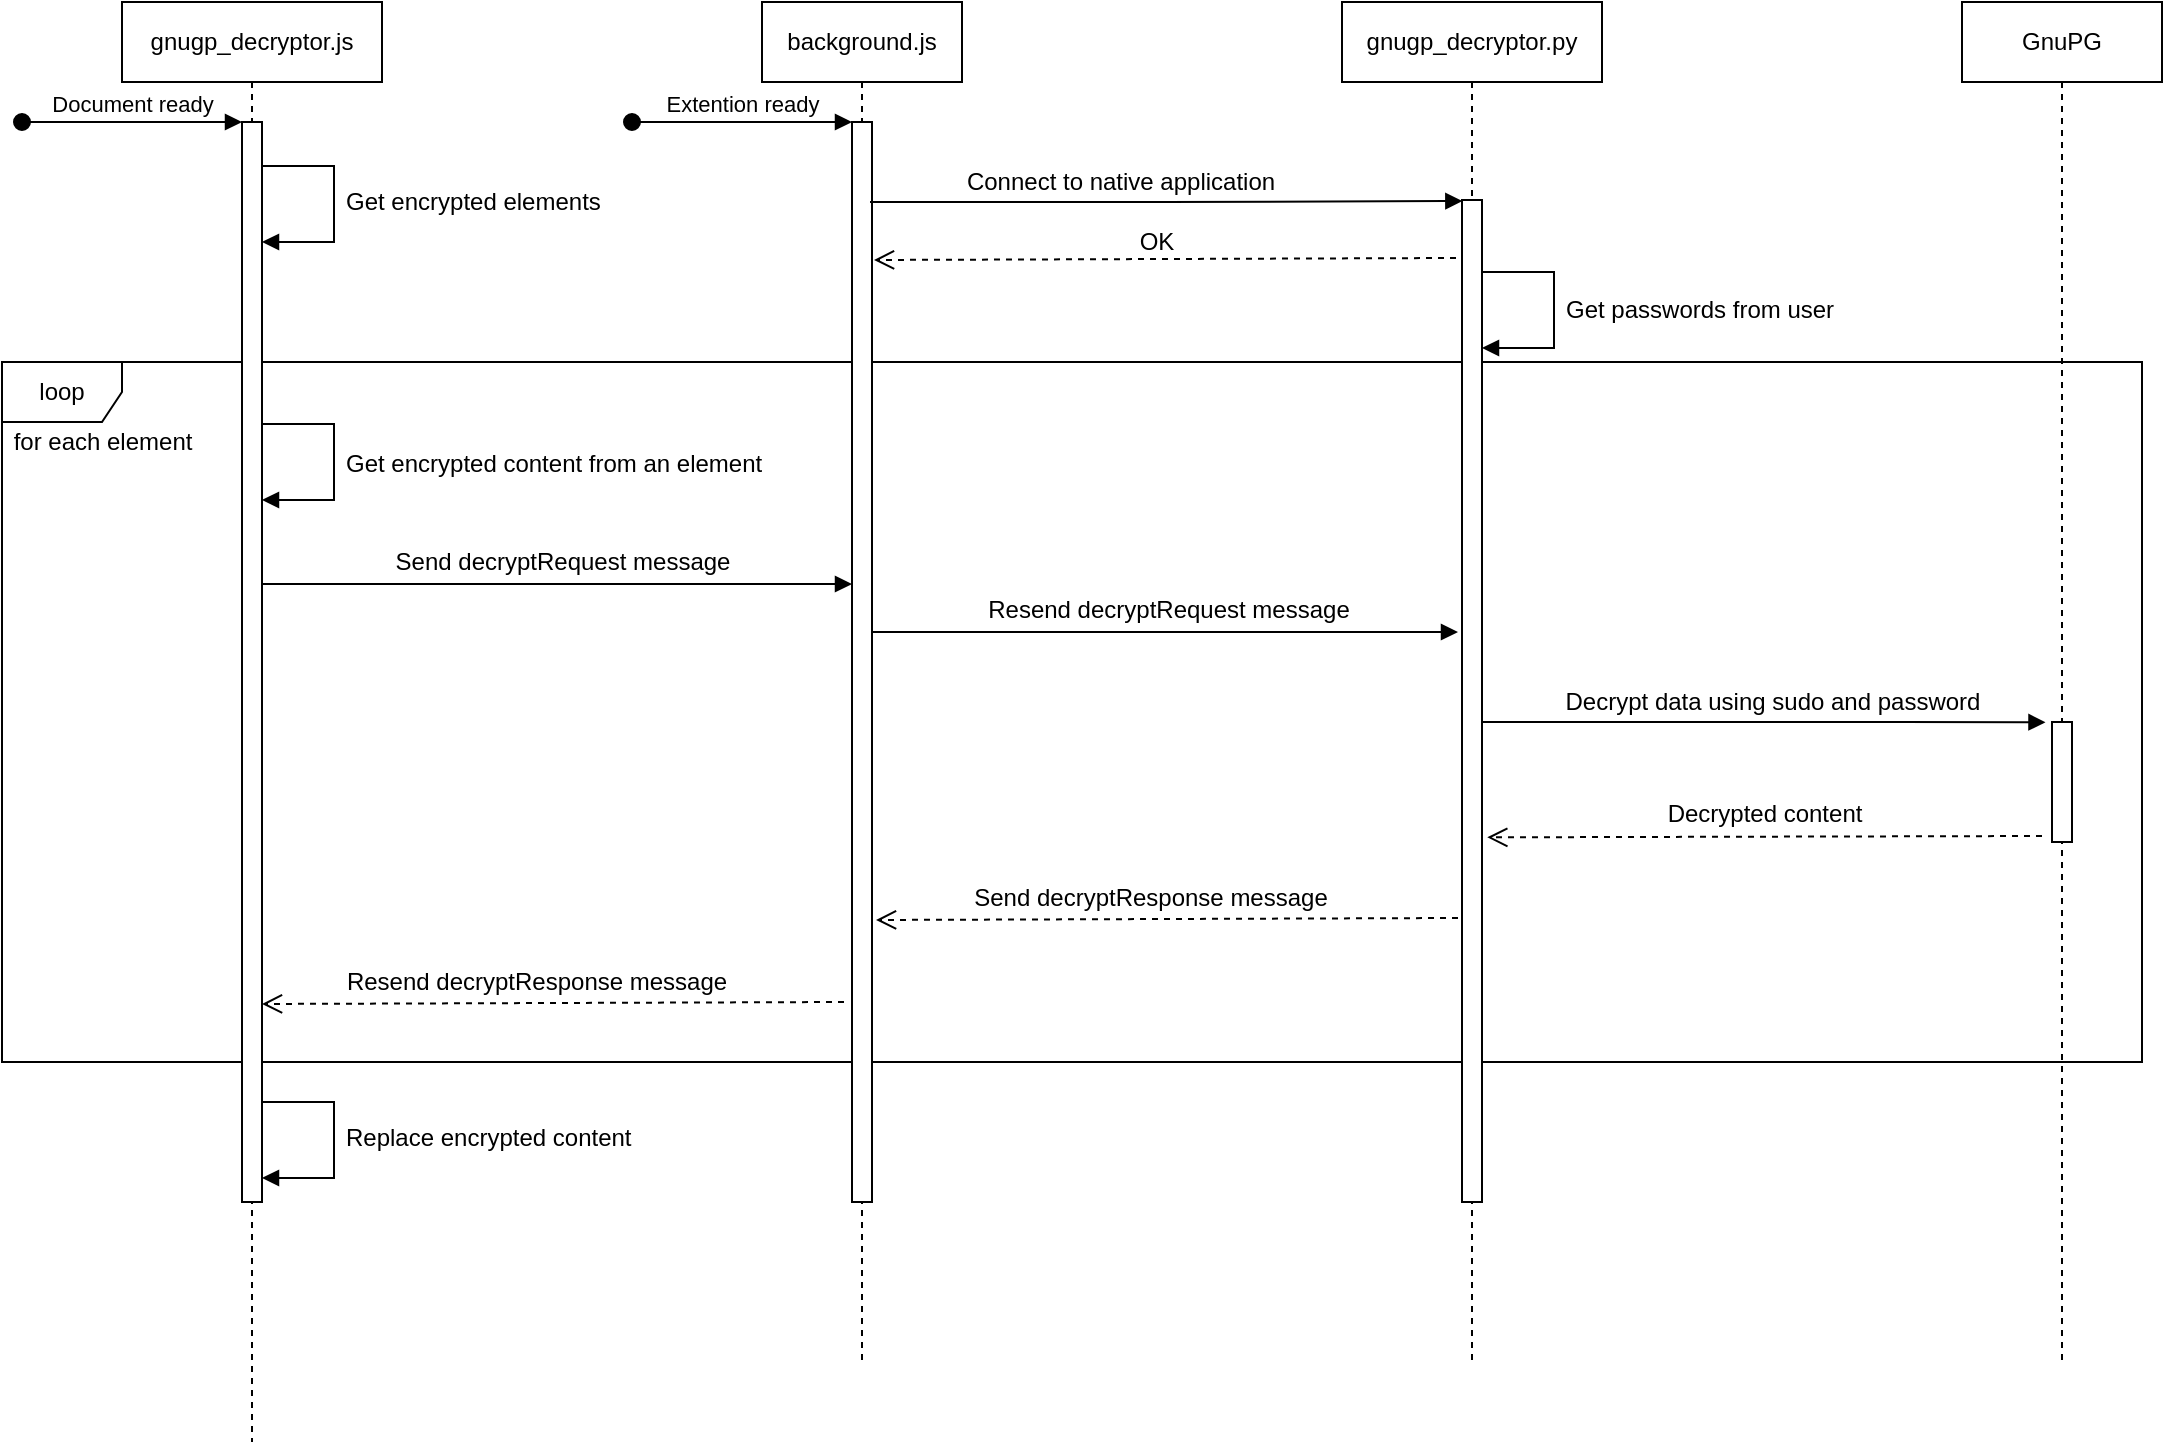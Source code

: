 <mxfile version="12.4.9" type="device"><diagram id="8wAroQEEuTxrOKV1stcG" name="Page-1"><mxGraphModel dx="1187" dy="688" grid="1" gridSize="10" guides="1" tooltips="1" connect="1" arrows="1" fold="1" page="1" pageScale="1" pageWidth="1169" pageHeight="827" math="0" shadow="0"><root><mxCell id="0"/><mxCell id="1" parent="0"/><mxCell id="2KC9KWnMznVd8Be-h1ix-2" value="gnugp_decryptor.js" style="shape=umlLifeline;perimeter=lifelinePerimeter;whiteSpace=wrap;html=1;container=1;collapsible=0;recursiveResize=0;outlineConnect=0;" vertex="1" parent="1"><mxGeometry x="80" y="40" width="130" height="720" as="geometry"/></mxCell><mxCell id="2KC9KWnMznVd8Be-h1ix-17" value="loop" style="shape=umlFrame;whiteSpace=wrap;html=1;" vertex="1" parent="2KC9KWnMznVd8Be-h1ix-2"><mxGeometry x="-60" y="180" width="1070" height="350" as="geometry"/></mxCell><mxCell id="2KC9KWnMznVd8Be-h1ix-7" value="" style="html=1;points=[];perimeter=orthogonalPerimeter;" vertex="1" parent="2KC9KWnMznVd8Be-h1ix-2"><mxGeometry x="60" y="60" width="10" height="540" as="geometry"/></mxCell><mxCell id="2KC9KWnMznVd8Be-h1ix-8" value="Document ready" style="html=1;verticalAlign=bottom;startArrow=oval;endArrow=block;startSize=8;" edge="1" target="2KC9KWnMznVd8Be-h1ix-7" parent="2KC9KWnMznVd8Be-h1ix-2"><mxGeometry relative="1" as="geometry"><mxPoint x="-50" y="60" as="sourcePoint"/></mxGeometry></mxCell><mxCell id="2KC9KWnMznVd8Be-h1ix-25" value="" style="html=1;verticalAlign=bottom;endArrow=block;edgeStyle=orthogonalEdgeStyle;rounded=0;exitX=1.355;exitY=0.05;exitDx=0;exitDy=0;exitPerimeter=0;" edge="1" parent="2KC9KWnMznVd8Be-h1ix-2"><mxGeometry width="80" relative="1" as="geometry"><mxPoint x="70" y="211" as="sourcePoint"/><mxPoint x="70" y="249" as="targetPoint"/><Array as="points"><mxPoint x="106" y="211"/><mxPoint x="106" y="249"/></Array></mxGeometry></mxCell><mxCell id="2KC9KWnMznVd8Be-h1ix-27" value="" style="html=1;verticalAlign=bottom;endArrow=block;edgeStyle=orthogonalEdgeStyle;rounded=0;exitX=1.355;exitY=0.05;exitDx=0;exitDy=0;exitPerimeter=0;" edge="1" parent="2KC9KWnMznVd8Be-h1ix-2"><mxGeometry width="80" relative="1" as="geometry"><mxPoint x="70" y="291" as="sourcePoint"/><mxPoint x="365" y="291" as="targetPoint"/><Array as="points"><mxPoint x="290" y="291"/><mxPoint x="290" y="291"/></Array></mxGeometry></mxCell><mxCell id="2KC9KWnMznVd8Be-h1ix-29" value="Send decryptRequest message" style="text;html=1;align=center;verticalAlign=middle;resizable=0;points=[];autosize=1;" vertex="1" parent="2KC9KWnMznVd8Be-h1ix-2"><mxGeometry x="130" y="270" width="180" height="20" as="geometry"/></mxCell><mxCell id="2KC9KWnMznVd8Be-h1ix-38" value="" style="html=1;verticalAlign=bottom;endArrow=block;edgeStyle=orthogonalEdgeStyle;rounded=0;exitX=1.355;exitY=0.05;exitDx=0;exitDy=0;exitPerimeter=0;" edge="1" parent="2KC9KWnMznVd8Be-h1ix-2"><mxGeometry width="80" relative="1" as="geometry"><mxPoint x="373" y="315" as="sourcePoint"/><mxPoint x="668" y="315" as="targetPoint"/><Array as="points"><mxPoint x="593" y="315"/><mxPoint x="593" y="315"/></Array></mxGeometry></mxCell><mxCell id="2KC9KWnMznVd8Be-h1ix-39" value="Resend decryptRequest message" style="text;html=1;align=center;verticalAlign=middle;resizable=0;points=[];autosize=1;" vertex="1" parent="2KC9KWnMznVd8Be-h1ix-2"><mxGeometry x="423" y="294" width="200" height="20" as="geometry"/></mxCell><mxCell id="2KC9KWnMznVd8Be-h1ix-43" value="" style="html=1;verticalAlign=bottom;endArrow=block;edgeStyle=orthogonalEdgeStyle;rounded=0;exitX=1.355;exitY=0.05;exitDx=0;exitDy=0;exitPerimeter=0;entryX=-0.326;entryY=0.002;entryDx=0;entryDy=0;entryPerimeter=0;" edge="1" parent="2KC9KWnMznVd8Be-h1ix-2" target="2KC9KWnMznVd8Be-h1ix-52"><mxGeometry width="80" relative="1" as="geometry"><mxPoint x="680" y="360" as="sourcePoint"/><mxPoint x="975" y="360" as="targetPoint"/><Array as="points"><mxPoint x="890" y="360"/><mxPoint x="890" y="360"/></Array></mxGeometry></mxCell><mxCell id="2KC9KWnMznVd8Be-h1ix-18" value="for each element" style="text;html=1;align=center;verticalAlign=middle;resizable=0;points=[];autosize=1;" vertex="1" parent="2KC9KWnMznVd8Be-h1ix-2"><mxGeometry x="-60" y="210" width="100" height="20" as="geometry"/></mxCell><mxCell id="2KC9KWnMznVd8Be-h1ix-72" value="" style="html=1;verticalAlign=bottom;endArrow=open;dashed=1;endSize=8;" edge="1" parent="2KC9KWnMznVd8Be-h1ix-2"><mxGeometry y="-60" relative="1" as="geometry"><mxPoint x="361" y="500" as="sourcePoint"/><mxPoint x="70" y="501" as="targetPoint"/><mxPoint as="offset"/></mxGeometry></mxCell><mxCell id="2KC9KWnMznVd8Be-h1ix-73" value="Resend decryptResponse message" style="text;html=1;align=center;verticalAlign=middle;resizable=0;points=[];autosize=1;" vertex="1" parent="2KC9KWnMznVd8Be-h1ix-2"><mxGeometry x="102" y="480" width="210" height="20" as="geometry"/></mxCell><mxCell id="2KC9KWnMznVd8Be-h1ix-3" value="background.js" style="shape=umlLifeline;perimeter=lifelinePerimeter;whiteSpace=wrap;html=1;container=1;collapsible=0;recursiveResize=0;outlineConnect=0;" vertex="1" parent="1"><mxGeometry x="400" y="40" width="100" height="680" as="geometry"/></mxCell><mxCell id="2KC9KWnMznVd8Be-h1ix-28" value="" style="html=1;points=[];perimeter=orthogonalPerimeter;" vertex="1" parent="2KC9KWnMznVd8Be-h1ix-3"><mxGeometry x="45" y="60" width="10" height="540" as="geometry"/></mxCell><mxCell id="2KC9KWnMznVd8Be-h1ix-4" value="gnugp_decryptor.py" style="shape=umlLifeline;perimeter=lifelinePerimeter;whiteSpace=wrap;html=1;container=1;collapsible=0;recursiveResize=0;outlineConnect=0;" vertex="1" parent="1"><mxGeometry x="690" y="40" width="130" height="680" as="geometry"/></mxCell><mxCell id="2KC9KWnMznVd8Be-h1ix-34" value="" style="html=1;points=[];perimeter=orthogonalPerimeter;" vertex="1" parent="2KC9KWnMznVd8Be-h1ix-4"><mxGeometry x="60" y="99" width="10" height="501" as="geometry"/></mxCell><mxCell id="2KC9KWnMznVd8Be-h1ix-5" value="GnuPG" style="shape=umlLifeline;perimeter=lifelinePerimeter;whiteSpace=wrap;html=1;container=1;collapsible=0;recursiveResize=0;outlineConnect=0;" vertex="1" parent="1"><mxGeometry x="1000" y="40" width="100" height="680" as="geometry"/></mxCell><mxCell id="2KC9KWnMznVd8Be-h1ix-52" value="" style="html=1;points=[];perimeter=orthogonalPerimeter;" vertex="1" parent="2KC9KWnMznVd8Be-h1ix-5"><mxGeometry x="45" y="360" width="10" height="60" as="geometry"/></mxCell><mxCell id="2KC9KWnMznVd8Be-h1ix-33" value="Extention ready" style="html=1;verticalAlign=bottom;startArrow=oval;endArrow=block;startSize=8;" edge="1" parent="1"><mxGeometry relative="1" as="geometry"><mxPoint x="335" y="100" as="sourcePoint"/><mxPoint x="445" y="100" as="targetPoint"/><mxPoint as="offset"/></mxGeometry></mxCell><mxCell id="2KC9KWnMznVd8Be-h1ix-44" value="Decrypt data using sudo and password" style="text;html=1;align=center;verticalAlign=middle;resizable=0;points=[];autosize=1;" vertex="1" parent="1"><mxGeometry x="795" y="380" width="220" height="20" as="geometry"/></mxCell><mxCell id="2KC9KWnMznVd8Be-h1ix-45" value="Get passwords from user" style="text;html=1;align=left;verticalAlign=middle;resizable=0;points=[];autosize=1;" vertex="1" parent="1"><mxGeometry x="800" y="184" width="150" height="20" as="geometry"/></mxCell><mxCell id="2KC9KWnMznVd8Be-h1ix-46" value="" style="html=1;verticalAlign=bottom;endArrow=block;edgeStyle=orthogonalEdgeStyle;rounded=0;exitX=1.355;exitY=0.05;exitDx=0;exitDy=0;exitPerimeter=0;entryX=0.017;entryY=0.001;entryDx=0;entryDy=0;entryPerimeter=0;" edge="1" parent="1" target="2KC9KWnMznVd8Be-h1ix-34"><mxGeometry width="80" relative="1" as="geometry"><mxPoint x="454" y="140" as="sourcePoint"/><mxPoint x="740" y="140" as="targetPoint"/><Array as="points"><mxPoint x="602" y="140"/></Array></mxGeometry></mxCell><mxCell id="2KC9KWnMznVd8Be-h1ix-47" value="" style="html=1;verticalAlign=bottom;endArrow=block;edgeStyle=orthogonalEdgeStyle;rounded=0;exitX=1.355;exitY=0.05;exitDx=0;exitDy=0;exitPerimeter=0;" edge="1" parent="1"><mxGeometry width="80" relative="1" as="geometry"><mxPoint x="760" y="175" as="sourcePoint"/><mxPoint x="760" y="213" as="targetPoint"/><Array as="points"><mxPoint x="796" y="175"/><mxPoint x="796" y="213"/></Array></mxGeometry></mxCell><mxCell id="2KC9KWnMznVd8Be-h1ix-57" value="" style="html=1;verticalAlign=bottom;endArrow=open;dashed=1;endSize=8;entryX=1.264;entryY=0.769;entryDx=0;entryDy=0;entryPerimeter=0;" edge="1" parent="1"><mxGeometry y="-60" relative="1" as="geometry"><mxPoint x="1040" y="457" as="sourcePoint"/><mxPoint x="762.64" y="457.67" as="targetPoint"/><mxPoint as="offset"/></mxGeometry></mxCell><mxCell id="2KC9KWnMznVd8Be-h1ix-58" value="Decrypted content" style="text;html=1;align=center;verticalAlign=middle;resizable=0;points=[];autosize=1;" vertex="1" parent="1"><mxGeometry x="846" y="436" width="110" height="20" as="geometry"/></mxCell><mxCell id="2KC9KWnMznVd8Be-h1ix-66" value="" style="html=1;verticalAlign=bottom;endArrow=open;dashed=1;endSize=8;" edge="1" parent="1"><mxGeometry y="-60" relative="1" as="geometry"><mxPoint x="748" y="498" as="sourcePoint"/><mxPoint x="457" y="499" as="targetPoint"/><mxPoint as="offset"/></mxGeometry></mxCell><mxCell id="2KC9KWnMznVd8Be-h1ix-67" value="Send decryptResponse message" style="text;html=1;align=center;verticalAlign=middle;resizable=0;points=[];autosize=1;" vertex="1" parent="1"><mxGeometry x="499" y="478" width="190" height="20" as="geometry"/></mxCell><mxCell id="2KC9KWnMznVd8Be-h1ix-69" value="Connect to native application" style="text;html=1;align=center;verticalAlign=middle;resizable=0;points=[];autosize=1;" vertex="1" parent="1"><mxGeometry x="494" y="120" width="170" height="20" as="geometry"/></mxCell><mxCell id="2KC9KWnMznVd8Be-h1ix-70" value="" style="html=1;verticalAlign=bottom;endArrow=open;dashed=1;endSize=8;" edge="1" parent="1"><mxGeometry y="-60" relative="1" as="geometry"><mxPoint x="747.0" y="168" as="sourcePoint"/><mxPoint x="456" y="169" as="targetPoint"/><mxPoint as="offset"/></mxGeometry></mxCell><mxCell id="2KC9KWnMznVd8Be-h1ix-71" value="OK" style="text;html=1;align=center;verticalAlign=middle;resizable=0;points=[];autosize=1;" vertex="1" parent="1"><mxGeometry x="582" y="150" width="30" height="20" as="geometry"/></mxCell><mxCell id="2KC9KWnMznVd8Be-h1ix-74" value="&lt;span style=&quot;&quot;&gt;Get encrypted elements&lt;/span&gt;" style="text;html=1;align=left;verticalAlign=middle;resizable=0;points=[];autosize=1;" vertex="1" parent="1"><mxGeometry x="190" y="130" width="140" height="20" as="geometry"/></mxCell><mxCell id="2KC9KWnMznVd8Be-h1ix-75" value="" style="html=1;verticalAlign=bottom;endArrow=block;edgeStyle=orthogonalEdgeStyle;rounded=0;exitX=1.355;exitY=0.05;exitDx=0;exitDy=0;exitPerimeter=0;" edge="1" parent="1"><mxGeometry width="80" relative="1" as="geometry"><mxPoint x="150" y="122" as="sourcePoint"/><mxPoint x="150" y="160" as="targetPoint"/><Array as="points"><mxPoint x="186" y="122"/><mxPoint x="186" y="160"/></Array></mxGeometry></mxCell><mxCell id="2KC9KWnMznVd8Be-h1ix-76" value="&lt;span style=&quot;&quot;&gt;Replace encrypted content&amp;nbsp; &amp;nbsp;&lt;/span&gt;" style="text;html=1;align=left;verticalAlign=middle;resizable=0;points=[];autosize=1;" vertex="1" parent="1"><mxGeometry x="190" y="598" width="170" height="20" as="geometry"/></mxCell><mxCell id="2KC9KWnMznVd8Be-h1ix-77" value="" style="html=1;verticalAlign=bottom;endArrow=block;edgeStyle=orthogonalEdgeStyle;rounded=0;exitX=1.355;exitY=0.05;exitDx=0;exitDy=0;exitPerimeter=0;" edge="1" parent="1"><mxGeometry width="80" relative="1" as="geometry"><mxPoint x="150" y="590" as="sourcePoint"/><mxPoint x="150" y="628" as="targetPoint"/><Array as="points"><mxPoint x="186" y="590"/><mxPoint x="186" y="628"/></Array></mxGeometry></mxCell><mxCell id="2KC9KWnMznVd8Be-h1ix-26" value="&lt;span&gt;Get encrypted content from an element&lt;/span&gt;" style="text;html=1;align=left;verticalAlign=middle;resizable=0;points=[];autosize=1;" vertex="1" parent="1"><mxGeometry x="190" y="261" width="220" height="20" as="geometry"/></mxCell></root></mxGraphModel></diagram></mxfile>